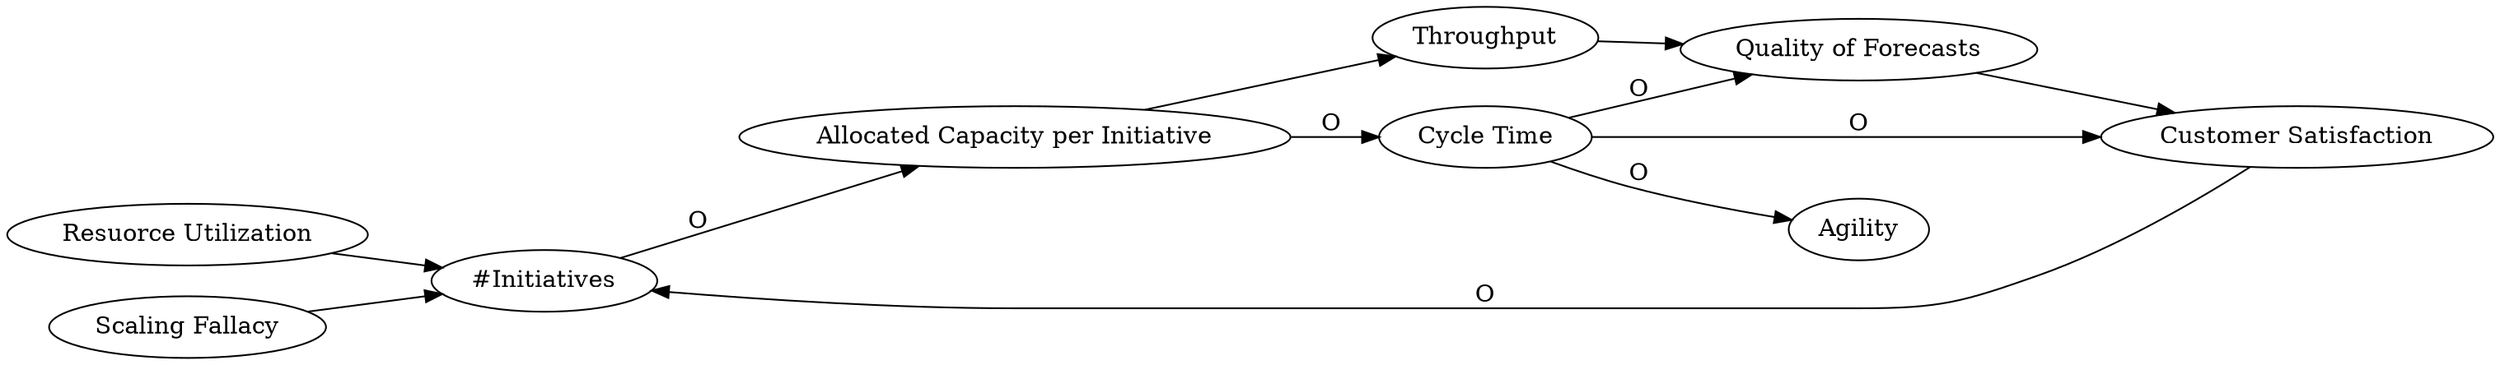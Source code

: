 digraph g {
	rankdir = "LR";
	a [label="Resuorce Utilization"];
	b [label="Scaling Fallacy"];
	c [label="#Initiatives"];
	d [label="Allocated Capacity per Initiative"];
	e [label="Throughput"];
	f [label="Quality of Forecasts"];
	g [label="Cycle Time"];
	h [label="Customer Satisfaction"];
	i [label="Agility"];

	a -> c;
	b -> c;
	c -> d [label="O"];
	d -> e;
	d -> g [label="O"];
	e -> f;
	g -> f [label="O"];
	g -> i [label="O"];
	h -> c [label="O"];
	f -> h;
	g -> h [label="O"];
}